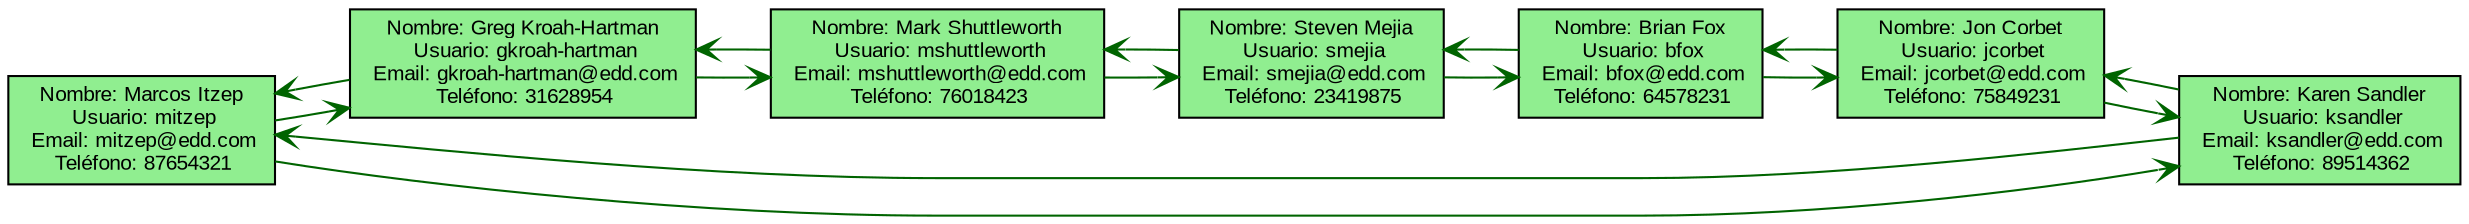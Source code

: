 digraph ListaContactos {
  rankdir=LR;
  node [shape=record, style=filled, fillcolor=lightgreen, fontname=Arial, fontsize=10];
  edge [arrowhead=vee, color=darkgreen];
  graph [bgcolor=transparent];

  node1 [label="
    Nombre: Marcos Itzep\n
    Usuario: mitzep\n
    Email: mitzep@edd.com\n
    Teléfono: 87654321
  "];
  node2 [label="
    Nombre: Greg Kroah-Hartman\n
    Usuario: gkroah-hartman\n
    Email: gkroah-hartman@edd.com\n
    Teléfono: 31628954
  "];
  node3 [label="
    Nombre: Mark Shuttleworth\n
    Usuario: mshuttleworth\n
    Email: mshuttleworth@edd.com\n
    Teléfono: 76018423
  "];
  node4 [label="
    Nombre: Steven Mejia\n
    Usuario: smejia\n
    Email: smejia@edd.com\n
    Teléfono: 23419875
  "];
  node5 [label="
    Nombre: Brian Fox\n
    Usuario: bfox\n
    Email: bfox@edd.com\n
    Teléfono: 64578231
  "];
  node6 [label="
    Nombre: Jon Corbet\n
    Usuario: jcorbet\n
    Email: jcorbet@edd.com\n
    Teléfono: 75849231
  "];
  node7 [label="
    Nombre: Karen Sandler\n
    Usuario: ksandler\n
    Email: ksandler@edd.com\n
    Teléfono: 89514362
  "];

  // Conexiones bidireccionales entre nodos consecutivos
  node1 -> node2;
  node2 -> node1;
  node2 -> node3;
  node3 -> node2;
  node3 -> node4;
  node4 -> node3;
  node4 -> node5;
  node5 -> node4;
  node5 -> node6;
  node6 -> node5;
  node6 -> node7;
  node7 -> node6;
  node7 -> node1;
  node1 -> node7;
}
